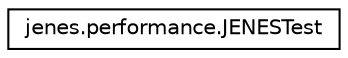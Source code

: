 digraph "Representación gráfica de la clase"
{
  edge [fontname="Helvetica",fontsize="10",labelfontname="Helvetica",labelfontsize="10"];
  node [fontname="Helvetica",fontsize="10",shape=record];
  rankdir="LR";
  Node1 [label="jenes.performance.JENESTest",height=0.2,width=0.4,color="black", fillcolor="white", style="filled",URL="$classjenes_1_1performance_1_1_j_e_n_e_s_test.html"];
}
